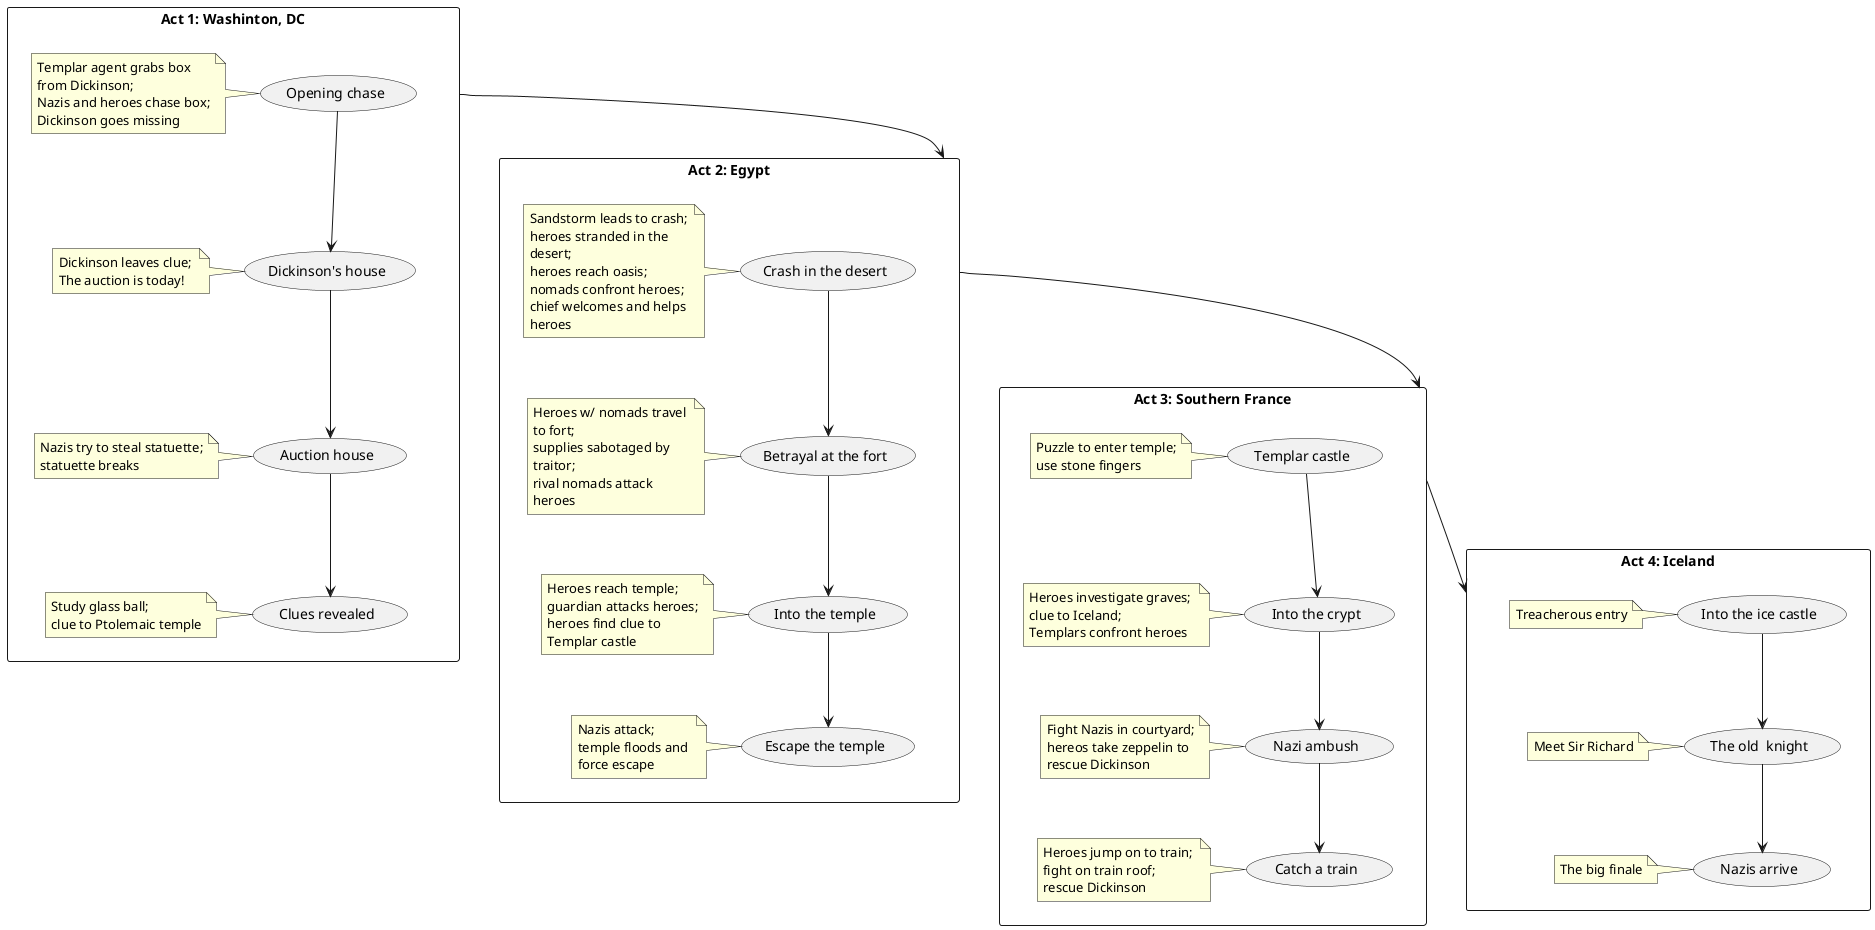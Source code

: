 @startuml

' left to right direction

'default
top to bottom direction


/'
participant "Opening chase" as a1s1
participant "Dickinson's house" as a1s2
participant "Auction house" as a1s3
participant "Clues revealed" as a1s4
'/

/'
start
:a1s1;
:a1s2;
end
'/

/'
package Cast {
  actor Dickinson as NPCA
  actor Bob as NPCB
}
'/



rectangle Act1 as "Act 1: Washinton, DC" {
usecase "Opening chase" as a1s1
note left
Templar agent grabs box 
from Dickinson;
Nazis and heroes chase box;
Dickinson goes missing
end note
usecase "Dickinson's house" as a1s2
note left
Dickinson leaves clue; 
The auction is today!
end note
usecase "Auction house" as a1s3
note left
Nazis try to steal statuette;
statuette breaks 
end note
usecase "Clues revealed" as a1s4
note left
Study glass ball; 
clue to Ptolemaic temple
end note
}

a1s1 --> a1s2
a1s2 --> a1s3
a1s3 --> a1s4



rectangle Act2 as "Act 2: Egypt" {
usecase "Crash in the desert" as a2s1
note left
Sandstorm leads to crash;
heroes stranded in the 
desert; 
heroes reach oasis;
nomads confront heroes;
chief welcomes and helps 
heroes 
end note
usecase "Betrayal at the fort" as a2s2
note left
Heroes w/ nomads travel 
to fort;
supplies sabotaged by 
traitor; 
rival nomads attack 
heroes 
end note
usecase "Into the temple" as a2s3
note left
Heroes reach temple;
guardian attacks heroes;
heroes find clue to 
Templar castle
end note
usecase "Escape the temple" as a2s4
note left
Nazis attack;
temple floods and 
force escape  
end note
}

a2s1 --> a2s2
a2s2 --> a2s3
a2s3 --> a2s4


rectangle Act3 as "Act 3: Southern France" {
usecase "Templar castle" as a3s1
note left
Puzzle to enter temple;
use stone fingers
end note
usecase "Into the crypt" as a3s2
note left
Heroes investigate graves; 
clue to Iceland;
Templars confront heroes
end note
usecase "Nazi ambush" as a3s3
note left
Fight Nazis in courtyard;
hereos take zeppelin to 
rescue Dickinson
end note
usecase "Catch a train" as a3s4
note left
Heroes jump on to train; 
fight on train roof;  
rescue Dickinson
end note
}

a3s1 --> a3s2
a3s2 --> a3s3
a3s3 --> a3s4


rectangle Act4 as "Act 4: Iceland" {
usecase "Into the ice castle" as a4s1
note left
Treacherous entry
end note
usecase "The old  knight" as a4s2
note left
Meet Sir Richard
end note
usecase "Nazis arrive" as a4s3
note left
The big finale
end note

}
a4s1 --> a4s2
a4s2 --> a4s3 


Act1 --> Act2 
Act2 --> Act3
Act3 --> Act4

/'
box "Act 1" #LightBlue

participant "Initial chase" as a1s1 
participant "Dickinson's house" as a1s2 

end box

a1s1 - > a1s2 
'/

@endumld